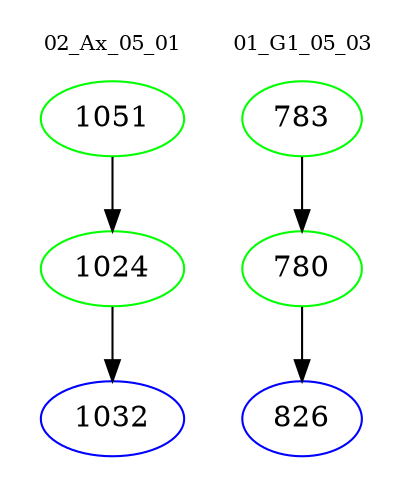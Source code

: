 digraph{
subgraph cluster_0 {
color = white
label = "02_Ax_05_01";
fontsize=10;
T0_1051 [label="1051", color="green"]
T0_1051 -> T0_1024 [color="black"]
T0_1024 [label="1024", color="green"]
T0_1024 -> T0_1032 [color="black"]
T0_1032 [label="1032", color="blue"]
}
subgraph cluster_1 {
color = white
label = "01_G1_05_03";
fontsize=10;
T1_783 [label="783", color="green"]
T1_783 -> T1_780 [color="black"]
T1_780 [label="780", color="green"]
T1_780 -> T1_826 [color="black"]
T1_826 [label="826", color="blue"]
}
}
